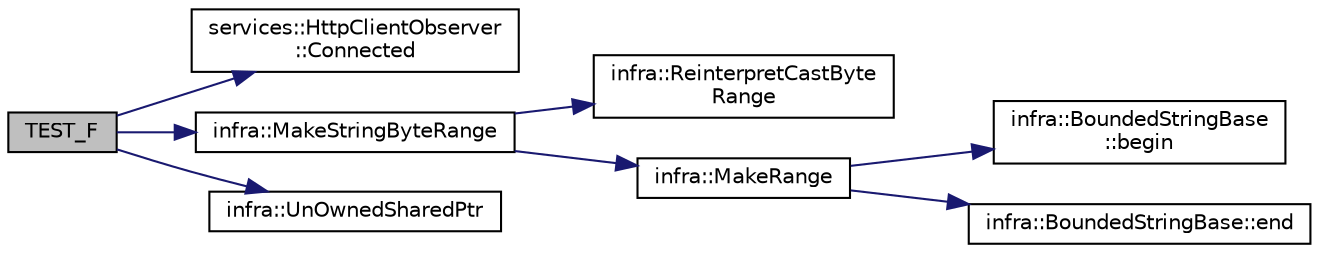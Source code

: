 digraph "TEST_F"
{
 // INTERACTIVE_SVG=YES
  edge [fontname="Helvetica",fontsize="10",labelfontname="Helvetica",labelfontsize="10"];
  node [fontname="Helvetica",fontsize="10",shape=record];
  rankdir="LR";
  Node12 [label="TEST_F",height=0.2,width=0.4,color="black", fillcolor="grey75", style="filled", fontcolor="black"];
  Node12 -> Node13 [color="midnightblue",fontsize="10",style="solid",fontname="Helvetica"];
  Node13 [label="services::HttpClientObserver\l::Connected",height=0.2,width=0.4,color="black", fillcolor="white", style="filled",URL="$d3/db1/classservices_1_1_http_client_observer.html#a99370610ac375f6da30954739ec22796"];
  Node12 -> Node14 [color="midnightblue",fontsize="10",style="solid",fontname="Helvetica"];
  Node14 [label="infra::MakeStringByteRange",height=0.2,width=0.4,color="black", fillcolor="white", style="filled",URL="$d0/de3/namespaceinfra.html#ada3a6e749c2700d472e0c09ea78eda20"];
  Node14 -> Node15 [color="midnightblue",fontsize="10",style="solid",fontname="Helvetica"];
  Node15 [label="infra::ReinterpretCastByte\lRange",height=0.2,width=0.4,color="black", fillcolor="white", style="filled",URL="$d0/de3/namespaceinfra.html#a74203fdf2e029d2667c7e4925092cc9a"];
  Node14 -> Node16 [color="midnightblue",fontsize="10",style="solid",fontname="Helvetica"];
  Node16 [label="infra::MakeRange",height=0.2,width=0.4,color="black", fillcolor="white", style="filled",URL="$d0/de3/namespaceinfra.html#afe38b7d4318537de2f28b244211c4275"];
  Node16 -> Node17 [color="midnightblue",fontsize="10",style="solid",fontname="Helvetica"];
  Node17 [label="infra::BoundedStringBase\l::begin",height=0.2,width=0.4,color="black", fillcolor="white", style="filled",URL="$d1/d2a/classinfra_1_1_bounded_string_base.html#aef23e4250cad2fdc69ccc39f68734233"];
  Node16 -> Node18 [color="midnightblue",fontsize="10",style="solid",fontname="Helvetica"];
  Node18 [label="infra::BoundedStringBase::end",height=0.2,width=0.4,color="black", fillcolor="white", style="filled",URL="$d1/d2a/classinfra_1_1_bounded_string_base.html#af5021f1ea3898146d0a55c2895f07dbf"];
  Node12 -> Node19 [color="midnightblue",fontsize="10",style="solid",fontname="Helvetica"];
  Node19 [label="infra::UnOwnedSharedPtr",height=0.2,width=0.4,color="black", fillcolor="white", style="filled",URL="$d0/de3/namespaceinfra.html#ac3c0a826875c1144325a232134f08146"];
}
